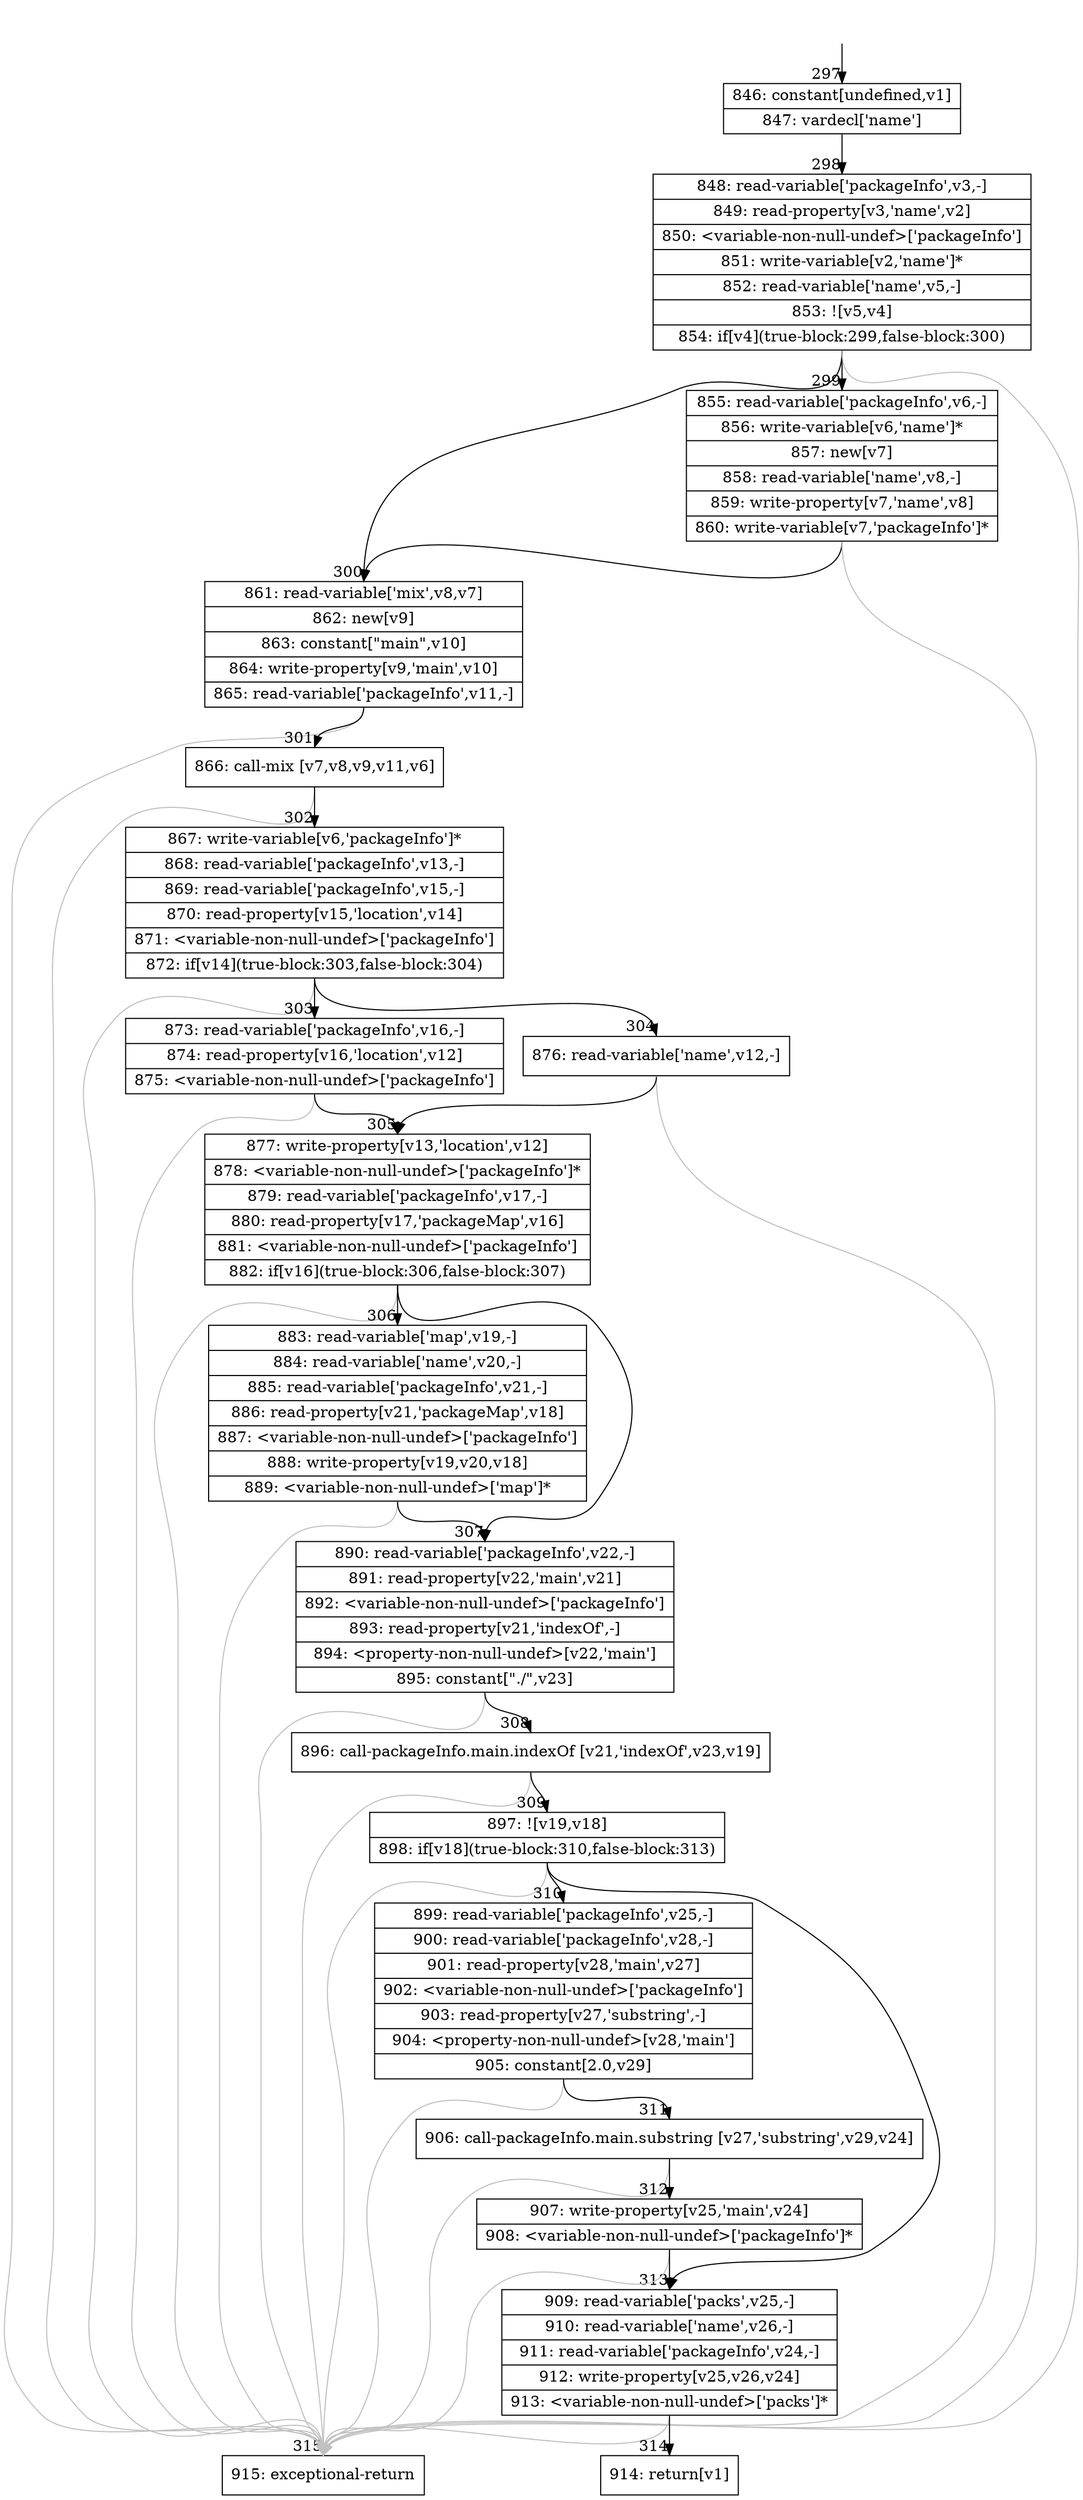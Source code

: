 digraph {
rankdir="TD"
BB_entry33[shape=none,label=""];
BB_entry33 -> BB297 [tailport=s, headport=n, headlabel="    297"]
BB297 [shape=record label="{846: constant[undefined,v1]|847: vardecl['name']}" ] 
BB297 -> BB298 [tailport=s, headport=n, headlabel="      298"]
BB298 [shape=record label="{848: read-variable['packageInfo',v3,-]|849: read-property[v3,'name',v2]|850: \<variable-non-null-undef\>['packageInfo']|851: write-variable[v2,'name']*|852: read-variable['name',v5,-]|853: ![v5,v4]|854: if[v4](true-block:299,false-block:300)}" ] 
BB298 -> BB299 [tailport=s, headport=n, headlabel="      299"]
BB298 -> BB300 [tailport=s, headport=n, headlabel="      300"]
BB298 -> BB315 [tailport=s, headport=n, color=gray, headlabel="      315"]
BB299 [shape=record label="{855: read-variable['packageInfo',v6,-]|856: write-variable[v6,'name']*|857: new[v7]|858: read-variable['name',v8,-]|859: write-property[v7,'name',v8]|860: write-variable[v7,'packageInfo']*}" ] 
BB299 -> BB300 [tailport=s, headport=n]
BB299 -> BB315 [tailport=s, headport=n, color=gray]
BB300 [shape=record label="{861: read-variable['mix',v8,v7]|862: new[v9]|863: constant[\"main\",v10]|864: write-property[v9,'main',v10]|865: read-variable['packageInfo',v11,-]}" ] 
BB300 -> BB301 [tailport=s, headport=n, headlabel="      301"]
BB300 -> BB315 [tailport=s, headport=n, color=gray]
BB301 [shape=record label="{866: call-mix [v7,v8,v9,v11,v6]}" ] 
BB301 -> BB302 [tailport=s, headport=n, headlabel="      302"]
BB301 -> BB315 [tailport=s, headport=n, color=gray]
BB302 [shape=record label="{867: write-variable[v6,'packageInfo']*|868: read-variable['packageInfo',v13,-]|869: read-variable['packageInfo',v15,-]|870: read-property[v15,'location',v14]|871: \<variable-non-null-undef\>['packageInfo']|872: if[v14](true-block:303,false-block:304)}" ] 
BB302 -> BB303 [tailport=s, headport=n, headlabel="      303"]
BB302 -> BB304 [tailport=s, headport=n, headlabel="      304"]
BB302 -> BB315 [tailport=s, headport=n, color=gray]
BB303 [shape=record label="{873: read-variable['packageInfo',v16,-]|874: read-property[v16,'location',v12]|875: \<variable-non-null-undef\>['packageInfo']}" ] 
BB303 -> BB305 [tailport=s, headport=n, headlabel="      305"]
BB303 -> BB315 [tailport=s, headport=n, color=gray]
BB304 [shape=record label="{876: read-variable['name',v12,-]}" ] 
BB304 -> BB305 [tailport=s, headport=n]
BB304 -> BB315 [tailport=s, headport=n, color=gray]
BB305 [shape=record label="{877: write-property[v13,'location',v12]|878: \<variable-non-null-undef\>['packageInfo']*|879: read-variable['packageInfo',v17,-]|880: read-property[v17,'packageMap',v16]|881: \<variable-non-null-undef\>['packageInfo']|882: if[v16](true-block:306,false-block:307)}" ] 
BB305 -> BB306 [tailport=s, headport=n, headlabel="      306"]
BB305 -> BB307 [tailport=s, headport=n, headlabel="      307"]
BB305 -> BB315 [tailport=s, headport=n, color=gray]
BB306 [shape=record label="{883: read-variable['map',v19,-]|884: read-variable['name',v20,-]|885: read-variable['packageInfo',v21,-]|886: read-property[v21,'packageMap',v18]|887: \<variable-non-null-undef\>['packageInfo']|888: write-property[v19,v20,v18]|889: \<variable-non-null-undef\>['map']*}" ] 
BB306 -> BB307 [tailport=s, headport=n]
BB306 -> BB315 [tailport=s, headport=n, color=gray]
BB307 [shape=record label="{890: read-variable['packageInfo',v22,-]|891: read-property[v22,'main',v21]|892: \<variable-non-null-undef\>['packageInfo']|893: read-property[v21,'indexOf',-]|894: \<property-non-null-undef\>[v22,'main']|895: constant[\"./\",v23]}" ] 
BB307 -> BB308 [tailport=s, headport=n, headlabel="      308"]
BB307 -> BB315 [tailport=s, headport=n, color=gray]
BB308 [shape=record label="{896: call-packageInfo.main.indexOf [v21,'indexOf',v23,v19]}" ] 
BB308 -> BB309 [tailport=s, headport=n, headlabel="      309"]
BB308 -> BB315 [tailport=s, headport=n, color=gray]
BB309 [shape=record label="{897: ![v19,v18]|898: if[v18](true-block:310,false-block:313)}" ] 
BB309 -> BB310 [tailport=s, headport=n, headlabel="      310"]
BB309 -> BB313 [tailport=s, headport=n, headlabel="      313"]
BB309 -> BB315 [tailport=s, headport=n, color=gray]
BB310 [shape=record label="{899: read-variable['packageInfo',v25,-]|900: read-variable['packageInfo',v28,-]|901: read-property[v28,'main',v27]|902: \<variable-non-null-undef\>['packageInfo']|903: read-property[v27,'substring',-]|904: \<property-non-null-undef\>[v28,'main']|905: constant[2.0,v29]}" ] 
BB310 -> BB311 [tailport=s, headport=n, headlabel="      311"]
BB310 -> BB315 [tailport=s, headport=n, color=gray]
BB311 [shape=record label="{906: call-packageInfo.main.substring [v27,'substring',v29,v24]}" ] 
BB311 -> BB312 [tailport=s, headport=n, headlabel="      312"]
BB311 -> BB315 [tailport=s, headport=n, color=gray]
BB312 [shape=record label="{907: write-property[v25,'main',v24]|908: \<variable-non-null-undef\>['packageInfo']*}" ] 
BB312 -> BB313 [tailport=s, headport=n]
BB312 -> BB315 [tailport=s, headport=n, color=gray]
BB313 [shape=record label="{909: read-variable['packs',v25,-]|910: read-variable['name',v26,-]|911: read-variable['packageInfo',v24,-]|912: write-property[v25,v26,v24]|913: \<variable-non-null-undef\>['packs']*}" ] 
BB313 -> BB314 [tailport=s, headport=n, headlabel="      314"]
BB313 -> BB315 [tailport=s, headport=n, color=gray]
BB314 [shape=record label="{914: return[v1]}" ] 
BB315 [shape=record label="{915: exceptional-return}" ] 
//#$~ 565
}
